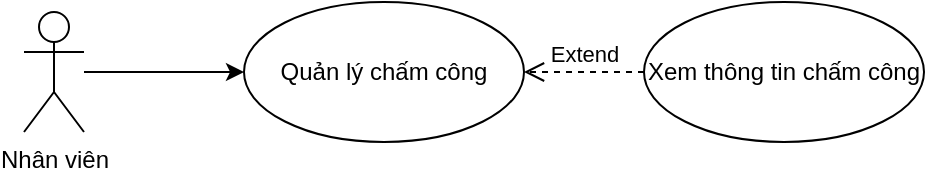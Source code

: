 <mxfile version="24.9.1">
  <diagram name="Trang-1" id="QKUE_ooXcnDkt1vQZddo">
    <mxGraphModel dx="1050" dy="522" grid="1" gridSize="10" guides="1" tooltips="1" connect="1" arrows="1" fold="1" page="1" pageScale="1" pageWidth="827" pageHeight="1169" math="0" shadow="0">
      <root>
        <mxCell id="0" />
        <mxCell id="1" parent="0" />
        <mxCell id="s0A9FFqCOSbbXMuvmdED-3" style="edgeStyle=orthogonalEdgeStyle;rounded=0;orthogonalLoop=1;jettySize=auto;html=1;" parent="1" source="s0A9FFqCOSbbXMuvmdED-1" target="s0A9FFqCOSbbXMuvmdED-2" edge="1">
          <mxGeometry relative="1" as="geometry" />
        </mxCell>
        <mxCell id="s0A9FFqCOSbbXMuvmdED-1" value="Nhân viên" style="shape=umlActor;verticalLabelPosition=bottom;verticalAlign=top;html=1;outlineConnect=0;" parent="1" vertex="1">
          <mxGeometry x="60" y="200" width="30" height="60" as="geometry" />
        </mxCell>
        <mxCell id="s0A9FFqCOSbbXMuvmdED-2" value="Quản lý chấm công" style="ellipse;whiteSpace=wrap;html=1;" parent="1" vertex="1">
          <mxGeometry x="170" y="195" width="140" height="70" as="geometry" />
        </mxCell>
        <mxCell id="s0A9FFqCOSbbXMuvmdED-9" value="Extend" style="html=1;verticalAlign=bottom;endArrow=open;dashed=1;endSize=8;curved=0;rounded=0;" parent="1" source="s0A9FFqCOSbbXMuvmdED-5" target="s0A9FFqCOSbbXMuvmdED-2" edge="1">
          <mxGeometry relative="1" as="geometry">
            <mxPoint x="394" y="186" as="sourcePoint" />
            <mxPoint x="306" y="219" as="targetPoint" />
            <mxPoint as="offset" />
          </mxGeometry>
        </mxCell>
        <mxCell id="s0A9FFqCOSbbXMuvmdED-5" value="Xem thông tin chấm công" style="ellipse;whiteSpace=wrap;html=1;" parent="1" vertex="1">
          <mxGeometry x="370" y="195" width="140" height="70" as="geometry" />
        </mxCell>
      </root>
    </mxGraphModel>
  </diagram>
</mxfile>
